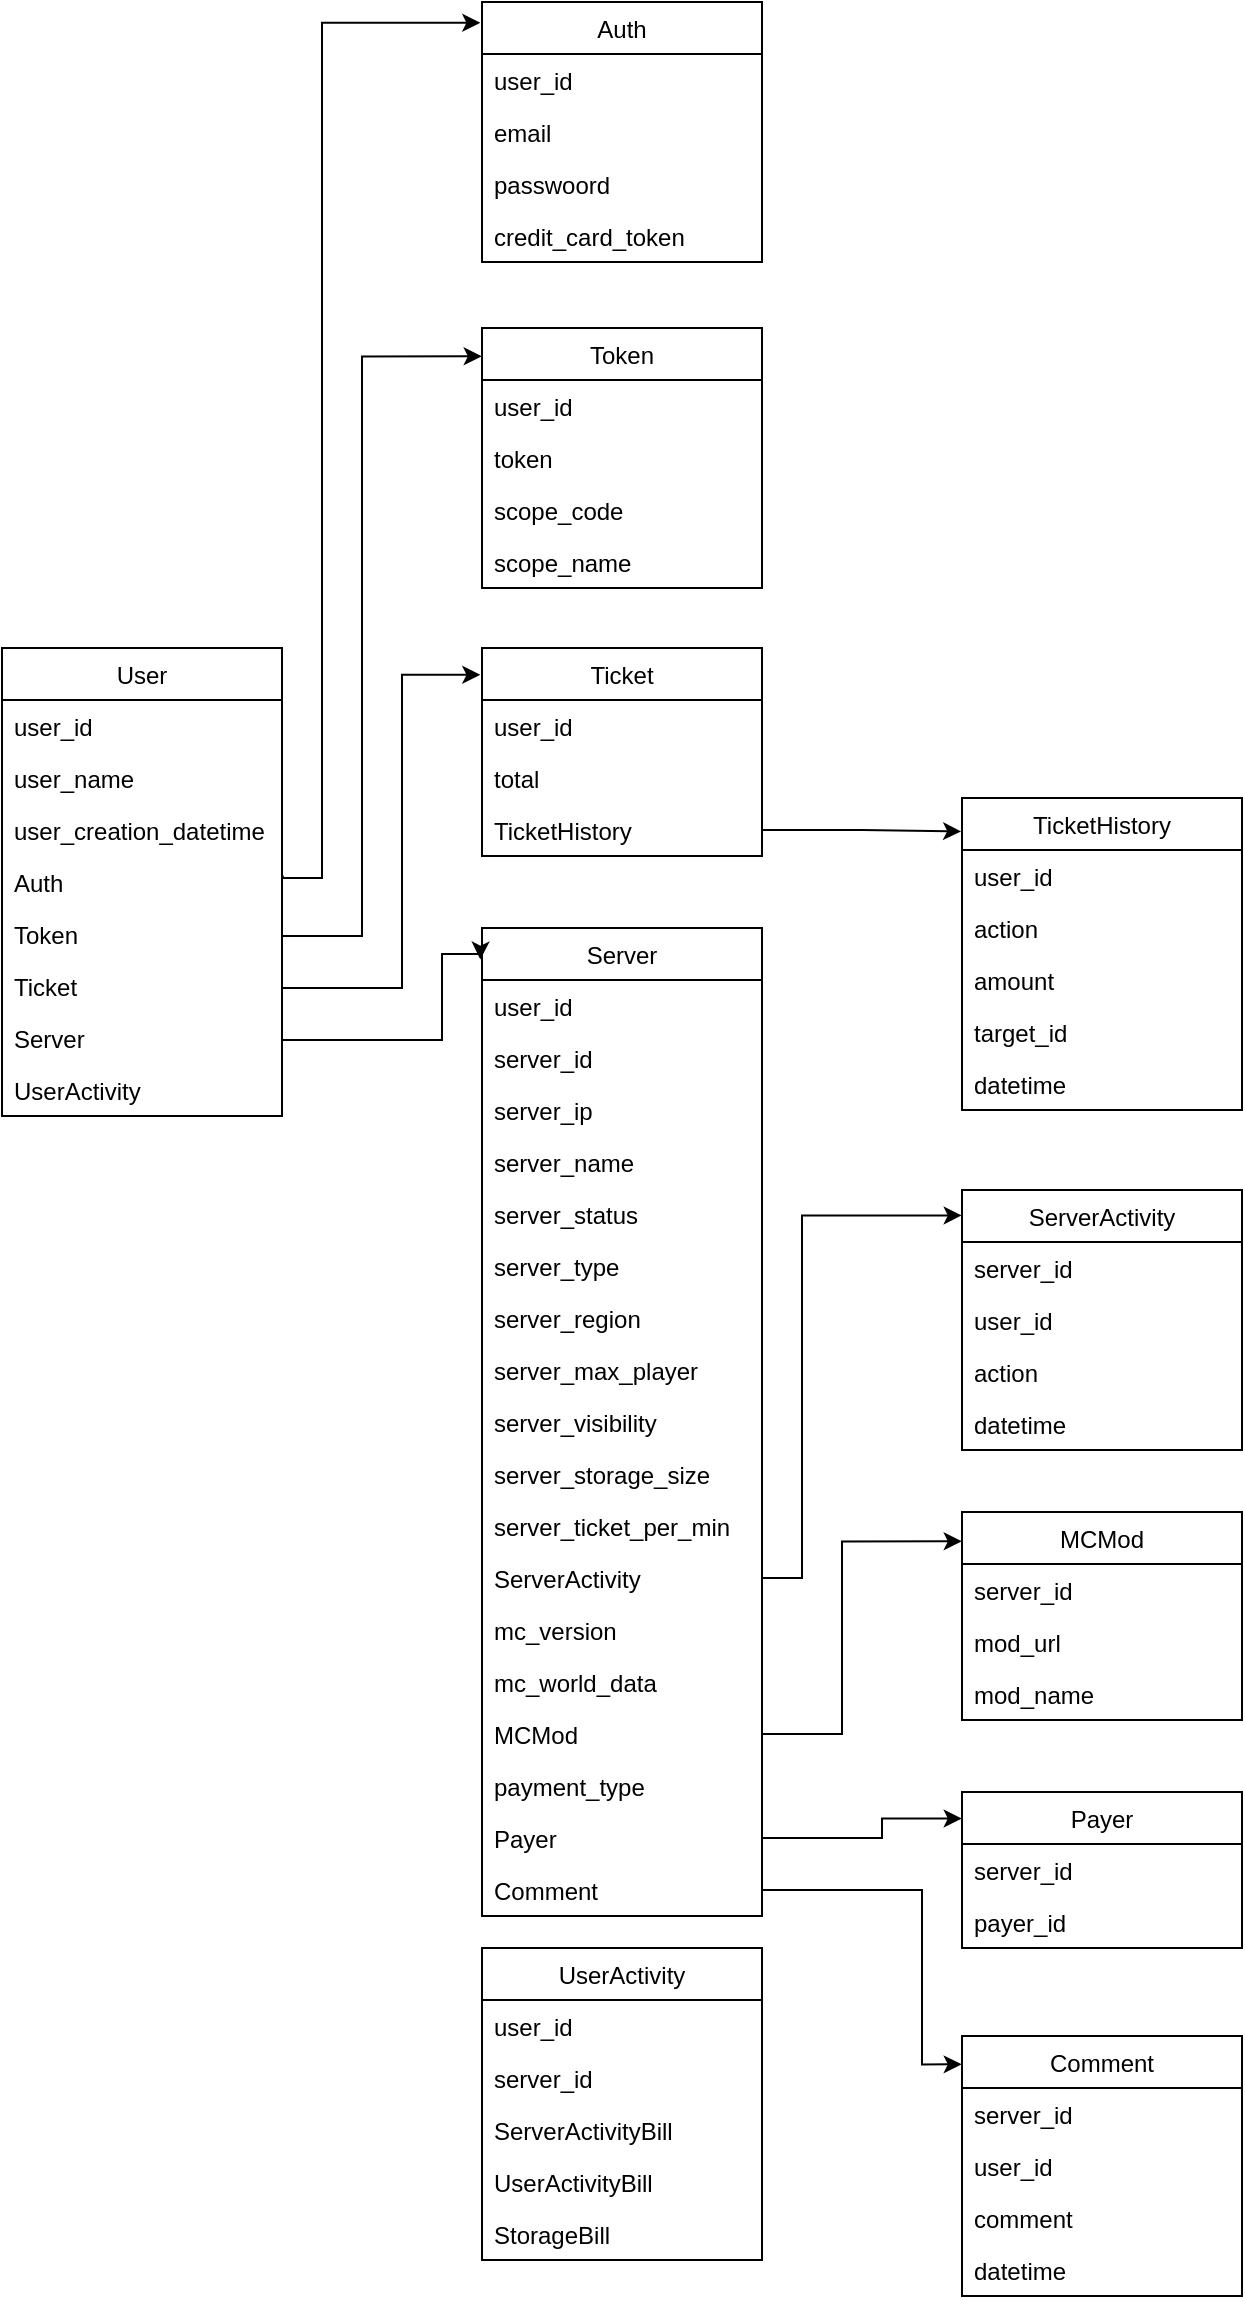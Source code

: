 <mxfile version="15.8.2" type="github">
  <diagram id="TYk14g_OCLoUUULLj2Gv" name="Page-1">
    <mxGraphModel dx="638" dy="1552" grid="1" gridSize="10" guides="1" tooltips="1" connect="1" arrows="1" fold="1" page="1" pageScale="1" pageWidth="827" pageHeight="1169" math="0" shadow="0">
      <root>
        <mxCell id="0" />
        <mxCell id="1" parent="0" />
        <mxCell id="gZHm8OYQH_5wLZP0Noui-4" value="User" style="swimlane;fontStyle=0;childLayout=stackLayout;horizontal=1;startSize=26;horizontalStack=0;resizeParent=1;resizeParentMax=0;resizeLast=0;collapsible=1;marginBottom=0;fillColor=#ffffff;gradientColor=none;" parent="1" vertex="1">
          <mxGeometry x="80" y="199" width="140" height="234" as="geometry" />
        </mxCell>
        <mxCell id="gZHm8OYQH_5wLZP0Noui-5" value="user_id" style="text;strokeColor=none;fillColor=none;align=left;verticalAlign=top;spacingLeft=4;spacingRight=4;overflow=hidden;rotatable=0;points=[[0,0.5],[1,0.5]];portConstraint=eastwest;" parent="gZHm8OYQH_5wLZP0Noui-4" vertex="1">
          <mxGeometry y="26" width="140" height="26" as="geometry" />
        </mxCell>
        <mxCell id="gZHm8OYQH_5wLZP0Noui-6" value="user_name" style="text;strokeColor=none;fillColor=none;align=left;verticalAlign=top;spacingLeft=4;spacingRight=4;overflow=hidden;rotatable=0;points=[[0,0.5],[1,0.5]];portConstraint=eastwest;" parent="gZHm8OYQH_5wLZP0Noui-4" vertex="1">
          <mxGeometry y="52" width="140" height="26" as="geometry" />
        </mxCell>
        <mxCell id="gZHm8OYQH_5wLZP0Noui-105" value="user_creation_datetime" style="text;strokeColor=none;fillColor=none;align=left;verticalAlign=top;spacingLeft=4;spacingRight=4;overflow=hidden;rotatable=0;points=[[0,0.5],[1,0.5]];portConstraint=eastwest;" parent="gZHm8OYQH_5wLZP0Noui-4" vertex="1">
          <mxGeometry y="78" width="140" height="26" as="geometry" />
        </mxCell>
        <mxCell id="gZHm8OYQH_5wLZP0Noui-7" value="Auth" style="text;strokeColor=none;fillColor=none;align=left;verticalAlign=top;spacingLeft=4;spacingRight=4;overflow=hidden;rotatable=0;points=[[0,0.5],[1,0.5]];portConstraint=eastwest;" parent="gZHm8OYQH_5wLZP0Noui-4" vertex="1">
          <mxGeometry y="104" width="140" height="26" as="geometry" />
        </mxCell>
        <mxCell id="gZHm8OYQH_5wLZP0Noui-8" value="Token" style="text;strokeColor=none;fillColor=none;align=left;verticalAlign=top;spacingLeft=4;spacingRight=4;overflow=hidden;rotatable=0;points=[[0,0.5],[1,0.5]];portConstraint=eastwest;" parent="gZHm8OYQH_5wLZP0Noui-4" vertex="1">
          <mxGeometry y="130" width="140" height="26" as="geometry" />
        </mxCell>
        <mxCell id="gZHm8OYQH_5wLZP0Noui-11" value="Ticket" style="text;strokeColor=none;fillColor=none;align=left;verticalAlign=top;spacingLeft=4;spacingRight=4;overflow=hidden;rotatable=0;points=[[0,0.5],[1,0.5]];portConstraint=eastwest;" parent="gZHm8OYQH_5wLZP0Noui-4" vertex="1">
          <mxGeometry y="156" width="140" height="26" as="geometry" />
        </mxCell>
        <mxCell id="gZHm8OYQH_5wLZP0Noui-9" value="Server" style="text;strokeColor=none;fillColor=none;align=left;verticalAlign=top;spacingLeft=4;spacingRight=4;overflow=hidden;rotatable=0;points=[[0,0.5],[1,0.5]];portConstraint=eastwest;" parent="gZHm8OYQH_5wLZP0Noui-4" vertex="1">
          <mxGeometry y="182" width="140" height="26" as="geometry" />
        </mxCell>
        <mxCell id="gZHm8OYQH_5wLZP0Noui-10" value="UserActivity" style="text;strokeColor=none;fillColor=none;align=left;verticalAlign=top;spacingLeft=4;spacingRight=4;overflow=hidden;rotatable=0;points=[[0,0.5],[1,0.5]];portConstraint=eastwest;" parent="gZHm8OYQH_5wLZP0Noui-4" vertex="1">
          <mxGeometry y="208" width="140" height="26" as="geometry" />
        </mxCell>
        <mxCell id="gZHm8OYQH_5wLZP0Noui-13" value="Auth" style="swimlane;fontStyle=0;childLayout=stackLayout;horizontal=1;startSize=26;horizontalStack=0;resizeParent=1;resizeParentMax=0;resizeLast=0;collapsible=1;marginBottom=0;fillColor=#ffffff;gradientColor=none;" parent="1" vertex="1">
          <mxGeometry x="320" y="-124" width="140" height="130" as="geometry">
            <mxRectangle x="320" y="278" width="60" height="26" as="alternateBounds" />
          </mxGeometry>
        </mxCell>
        <mxCell id="gZHm8OYQH_5wLZP0Noui-14" value="user_id" style="text;strokeColor=none;fillColor=none;align=left;verticalAlign=top;spacingLeft=4;spacingRight=4;overflow=hidden;rotatable=0;points=[[0,0.5],[1,0.5]];portConstraint=eastwest;" parent="gZHm8OYQH_5wLZP0Noui-13" vertex="1">
          <mxGeometry y="26" width="140" height="26" as="geometry" />
        </mxCell>
        <mxCell id="gZHm8OYQH_5wLZP0Noui-15" value="email" style="text;strokeColor=none;fillColor=none;align=left;verticalAlign=top;spacingLeft=4;spacingRight=4;overflow=hidden;rotatable=0;points=[[0,0.5],[1,0.5]];portConstraint=eastwest;" parent="gZHm8OYQH_5wLZP0Noui-13" vertex="1">
          <mxGeometry y="52" width="140" height="26" as="geometry" />
        </mxCell>
        <mxCell id="gZHm8OYQH_5wLZP0Noui-16" value="passwoord" style="text;strokeColor=none;fillColor=none;align=left;verticalAlign=top;spacingLeft=4;spacingRight=4;overflow=hidden;rotatable=0;points=[[0,0.5],[1,0.5]];portConstraint=eastwest;" parent="gZHm8OYQH_5wLZP0Noui-13" vertex="1">
          <mxGeometry y="78" width="140" height="26" as="geometry" />
        </mxCell>
        <mxCell id="gZHm8OYQH_5wLZP0Noui-17" value="credit_card_token" style="text;strokeColor=none;fillColor=none;align=left;verticalAlign=top;spacingLeft=4;spacingRight=4;overflow=hidden;rotatable=0;points=[[0,0.5],[1,0.5]];portConstraint=eastwest;" parent="gZHm8OYQH_5wLZP0Noui-13" vertex="1">
          <mxGeometry y="104" width="140" height="26" as="geometry" />
        </mxCell>
        <mxCell id="gZHm8OYQH_5wLZP0Noui-22" value="Token" style="swimlane;fontStyle=0;childLayout=stackLayout;horizontal=1;startSize=26;horizontalStack=0;resizeParent=1;resizeParentMax=0;resizeLast=0;collapsible=1;marginBottom=0;fillColor=#ffffff;gradientColor=none;" parent="1" vertex="1">
          <mxGeometry x="320" y="39" width="140" height="130" as="geometry">
            <mxRectangle x="320" y="278" width="60" height="26" as="alternateBounds" />
          </mxGeometry>
        </mxCell>
        <mxCell id="gZHm8OYQH_5wLZP0Noui-23" value="user_id" style="text;strokeColor=none;fillColor=none;align=left;verticalAlign=top;spacingLeft=4;spacingRight=4;overflow=hidden;rotatable=0;points=[[0,0.5],[1,0.5]];portConstraint=eastwest;" parent="gZHm8OYQH_5wLZP0Noui-22" vertex="1">
          <mxGeometry y="26" width="140" height="26" as="geometry" />
        </mxCell>
        <mxCell id="gZHm8OYQH_5wLZP0Noui-24" value="token" style="text;strokeColor=none;fillColor=none;align=left;verticalAlign=top;spacingLeft=4;spacingRight=4;overflow=hidden;rotatable=0;points=[[0,0.5],[1,0.5]];portConstraint=eastwest;" parent="gZHm8OYQH_5wLZP0Noui-22" vertex="1">
          <mxGeometry y="52" width="140" height="26" as="geometry" />
        </mxCell>
        <mxCell id="gZHm8OYQH_5wLZP0Noui-25" value="scope_code" style="text;strokeColor=none;fillColor=none;align=left;verticalAlign=top;spacingLeft=4;spacingRight=4;overflow=hidden;rotatable=0;points=[[0,0.5],[1,0.5]];portConstraint=eastwest;" parent="gZHm8OYQH_5wLZP0Noui-22" vertex="1">
          <mxGeometry y="78" width="140" height="26" as="geometry" />
        </mxCell>
        <mxCell id="gZHm8OYQH_5wLZP0Noui-26" value="scope_name" style="text;strokeColor=none;fillColor=none;align=left;verticalAlign=top;spacingLeft=4;spacingRight=4;overflow=hidden;rotatable=0;points=[[0,0.5],[1,0.5]];portConstraint=eastwest;" parent="gZHm8OYQH_5wLZP0Noui-22" vertex="1">
          <mxGeometry y="104" width="140" height="26" as="geometry" />
        </mxCell>
        <mxCell id="gZHm8OYQH_5wLZP0Noui-28" value="Ticket" style="swimlane;fontStyle=0;childLayout=stackLayout;horizontal=1;startSize=26;horizontalStack=0;resizeParent=1;resizeParentMax=0;resizeLast=0;collapsible=1;marginBottom=0;fillColor=#ffffff;gradientColor=none;" parent="1" vertex="1">
          <mxGeometry x="320" y="199" width="140" height="104" as="geometry">
            <mxRectangle x="320" y="278" width="60" height="26" as="alternateBounds" />
          </mxGeometry>
        </mxCell>
        <mxCell id="gZHm8OYQH_5wLZP0Noui-29" value="user_id" style="text;strokeColor=none;fillColor=none;align=left;verticalAlign=top;spacingLeft=4;spacingRight=4;overflow=hidden;rotatable=0;points=[[0,0.5],[1,0.5]];portConstraint=eastwest;" parent="gZHm8OYQH_5wLZP0Noui-28" vertex="1">
          <mxGeometry y="26" width="140" height="26" as="geometry" />
        </mxCell>
        <mxCell id="gZHm8OYQH_5wLZP0Noui-30" value="total" style="text;strokeColor=none;fillColor=none;align=left;verticalAlign=top;spacingLeft=4;spacingRight=4;overflow=hidden;rotatable=0;points=[[0,0.5],[1,0.5]];portConstraint=eastwest;" parent="gZHm8OYQH_5wLZP0Noui-28" vertex="1">
          <mxGeometry y="52" width="140" height="26" as="geometry" />
        </mxCell>
        <mxCell id="gZHm8OYQH_5wLZP0Noui-31" value="TicketHistory" style="text;strokeColor=none;fillColor=none;align=left;verticalAlign=top;spacingLeft=4;spacingRight=4;overflow=hidden;rotatable=0;points=[[0,0.5],[1,0.5]];portConstraint=eastwest;" parent="gZHm8OYQH_5wLZP0Noui-28" vertex="1">
          <mxGeometry y="78" width="140" height="26" as="geometry" />
        </mxCell>
        <mxCell id="gZHm8OYQH_5wLZP0Noui-34" value="TicketHistory" style="swimlane;fontStyle=0;childLayout=stackLayout;horizontal=1;startSize=26;horizontalStack=0;resizeParent=1;resizeParentMax=0;resizeLast=0;collapsible=1;marginBottom=0;fillColor=#ffffff;gradientColor=none;" parent="1" vertex="1">
          <mxGeometry x="560" y="274" width="140" height="156" as="geometry">
            <mxRectangle x="320" y="278" width="60" height="26" as="alternateBounds" />
          </mxGeometry>
        </mxCell>
        <mxCell id="gZHm8OYQH_5wLZP0Noui-35" value="user_id" style="text;strokeColor=none;fillColor=none;align=left;verticalAlign=top;spacingLeft=4;spacingRight=4;overflow=hidden;rotatable=0;points=[[0,0.5],[1,0.5]];portConstraint=eastwest;" parent="gZHm8OYQH_5wLZP0Noui-34" vertex="1">
          <mxGeometry y="26" width="140" height="26" as="geometry" />
        </mxCell>
        <mxCell id="gZHm8OYQH_5wLZP0Noui-36" value="action" style="text;strokeColor=none;fillColor=none;align=left;verticalAlign=top;spacingLeft=4;spacingRight=4;overflow=hidden;rotatable=0;points=[[0,0.5],[1,0.5]];portConstraint=eastwest;" parent="gZHm8OYQH_5wLZP0Noui-34" vertex="1">
          <mxGeometry y="52" width="140" height="26" as="geometry" />
        </mxCell>
        <mxCell id="gZHm8OYQH_5wLZP0Noui-59" value="amount" style="text;strokeColor=none;fillColor=none;align=left;verticalAlign=top;spacingLeft=4;spacingRight=4;overflow=hidden;rotatable=0;points=[[0,0.5],[1,0.5]];portConstraint=eastwest;" parent="gZHm8OYQH_5wLZP0Noui-34" vertex="1">
          <mxGeometry y="78" width="140" height="26" as="geometry" />
        </mxCell>
        <mxCell id="gZHm8OYQH_5wLZP0Noui-37" value="target_id" style="text;strokeColor=none;fillColor=none;align=left;verticalAlign=top;spacingLeft=4;spacingRight=4;overflow=hidden;rotatable=0;points=[[0,0.5],[1,0.5]];portConstraint=eastwest;" parent="gZHm8OYQH_5wLZP0Noui-34" vertex="1">
          <mxGeometry y="104" width="140" height="26" as="geometry" />
        </mxCell>
        <mxCell id="gZHm8OYQH_5wLZP0Noui-38" value="datetime" style="text;strokeColor=none;fillColor=none;align=left;verticalAlign=top;spacingLeft=4;spacingRight=4;overflow=hidden;rotatable=0;points=[[0,0.5],[1,0.5]];portConstraint=eastwest;" parent="gZHm8OYQH_5wLZP0Noui-34" vertex="1">
          <mxGeometry y="130" width="140" height="26" as="geometry" />
        </mxCell>
        <mxCell id="gZHm8OYQH_5wLZP0Noui-39" style="edgeStyle=orthogonalEdgeStyle;rounded=0;orthogonalLoop=1;jettySize=auto;html=1;exitX=1;exitY=0.5;exitDx=0;exitDy=0;entryX=-0.003;entryY=0.107;entryDx=0;entryDy=0;entryPerimeter=0;" parent="1" source="gZHm8OYQH_5wLZP0Noui-31" target="gZHm8OYQH_5wLZP0Noui-34" edge="1">
          <mxGeometry relative="1" as="geometry" />
        </mxCell>
        <mxCell id="gZHm8OYQH_5wLZP0Noui-40" value="Server" style="swimlane;fontStyle=0;childLayout=stackLayout;horizontal=1;startSize=26;horizontalStack=0;resizeParent=1;resizeParentMax=0;resizeLast=0;collapsible=1;marginBottom=0;fillColor=#ffffff;gradientColor=none;" parent="1" vertex="1">
          <mxGeometry x="320" y="339" width="140" height="494" as="geometry">
            <mxRectangle x="320" y="339" width="60" height="26" as="alternateBounds" />
          </mxGeometry>
        </mxCell>
        <mxCell id="gZHm8OYQH_5wLZP0Noui-52" value="user_id" style="text;strokeColor=none;fillColor=none;align=left;verticalAlign=top;spacingLeft=4;spacingRight=4;overflow=hidden;rotatable=0;points=[[0,0.5],[1,0.5]];portConstraint=eastwest;" parent="gZHm8OYQH_5wLZP0Noui-40" vertex="1">
          <mxGeometry y="26" width="140" height="26" as="geometry" />
        </mxCell>
        <mxCell id="gZHm8OYQH_5wLZP0Noui-53" value="server_id" style="text;strokeColor=none;fillColor=none;align=left;verticalAlign=top;spacingLeft=4;spacingRight=4;overflow=hidden;rotatable=0;points=[[0,0.5],[1,0.5]];portConstraint=eastwest;" parent="gZHm8OYQH_5wLZP0Noui-40" vertex="1">
          <mxGeometry y="52" width="140" height="26" as="geometry" />
        </mxCell>
        <mxCell id="gZHm8OYQH_5wLZP0Noui-54" value="server_ip" style="text;strokeColor=none;fillColor=none;align=left;verticalAlign=top;spacingLeft=4;spacingRight=4;overflow=hidden;rotatable=0;points=[[0,0.5],[1,0.5]];portConstraint=eastwest;" parent="gZHm8OYQH_5wLZP0Noui-40" vertex="1">
          <mxGeometry y="78" width="140" height="26" as="geometry" />
        </mxCell>
        <mxCell id="gZHm8OYQH_5wLZP0Noui-55" value="server_name" style="text;strokeColor=none;fillColor=none;align=left;verticalAlign=top;spacingLeft=4;spacingRight=4;overflow=hidden;rotatable=0;points=[[0,0.5],[1,0.5]];portConstraint=eastwest;" parent="gZHm8OYQH_5wLZP0Noui-40" vertex="1">
          <mxGeometry y="104" width="140" height="26" as="geometry" />
        </mxCell>
        <mxCell id="gZHm8OYQH_5wLZP0Noui-56" value="server_status" style="text;strokeColor=none;fillColor=none;align=left;verticalAlign=top;spacingLeft=4;spacingRight=4;overflow=hidden;rotatable=0;points=[[0,0.5],[1,0.5]];portConstraint=eastwest;" parent="gZHm8OYQH_5wLZP0Noui-40" vertex="1">
          <mxGeometry y="130" width="140" height="26" as="geometry" />
        </mxCell>
        <mxCell id="gZHm8OYQH_5wLZP0Noui-41" value="server_type" style="text;strokeColor=none;fillColor=none;align=left;verticalAlign=top;spacingLeft=4;spacingRight=4;overflow=hidden;rotatable=0;points=[[0,0.5],[1,0.5]];portConstraint=eastwest;" parent="gZHm8OYQH_5wLZP0Noui-40" vertex="1">
          <mxGeometry y="156" width="140" height="26" as="geometry" />
        </mxCell>
        <mxCell id="gZHm8OYQH_5wLZP0Noui-42" value="server_region" style="text;strokeColor=none;fillColor=none;align=left;verticalAlign=top;spacingLeft=4;spacingRight=4;overflow=hidden;rotatable=0;points=[[0,0.5],[1,0.5]];portConstraint=eastwest;" parent="gZHm8OYQH_5wLZP0Noui-40" vertex="1">
          <mxGeometry y="182" width="140" height="26" as="geometry" />
        </mxCell>
        <mxCell id="gZHm8OYQH_5wLZP0Noui-57" value="server_max_player" style="text;strokeColor=none;fillColor=none;align=left;verticalAlign=top;spacingLeft=4;spacingRight=4;overflow=hidden;rotatable=0;points=[[0,0.5],[1,0.5]];portConstraint=eastwest;" parent="gZHm8OYQH_5wLZP0Noui-40" vertex="1">
          <mxGeometry y="208" width="140" height="26" as="geometry" />
        </mxCell>
        <mxCell id="gZHm8OYQH_5wLZP0Noui-60" value="server_visibility" style="text;strokeColor=none;fillColor=none;align=left;verticalAlign=top;spacingLeft=4;spacingRight=4;overflow=hidden;rotatable=0;points=[[0,0.5],[1,0.5]];portConstraint=eastwest;" parent="gZHm8OYQH_5wLZP0Noui-40" vertex="1">
          <mxGeometry y="234" width="140" height="26" as="geometry" />
        </mxCell>
        <mxCell id="gZHm8OYQH_5wLZP0Noui-79" value="server_storage_size" style="text;strokeColor=none;fillColor=none;align=left;verticalAlign=top;spacingLeft=4;spacingRight=4;overflow=hidden;rotatable=0;points=[[0,0.5],[1,0.5]];portConstraint=eastwest;" parent="gZHm8OYQH_5wLZP0Noui-40" vertex="1">
          <mxGeometry y="260" width="140" height="26" as="geometry" />
        </mxCell>
        <mxCell id="gZHm8OYQH_5wLZP0Noui-80" value="server_ticket_per_min" style="text;strokeColor=none;fillColor=none;align=left;verticalAlign=top;spacingLeft=4;spacingRight=4;overflow=hidden;rotatable=0;points=[[0,0.5],[1,0.5]];portConstraint=eastwest;" parent="gZHm8OYQH_5wLZP0Noui-40" vertex="1">
          <mxGeometry y="286" width="140" height="26" as="geometry" />
        </mxCell>
        <mxCell id="gZHm8OYQH_5wLZP0Noui-94" value="ServerActivity" style="text;strokeColor=none;fillColor=none;align=left;verticalAlign=top;spacingLeft=4;spacingRight=4;overflow=hidden;rotatable=0;points=[[0,0.5],[1,0.5]];portConstraint=eastwest;" parent="gZHm8OYQH_5wLZP0Noui-40" vertex="1">
          <mxGeometry y="312" width="140" height="26" as="geometry" />
        </mxCell>
        <mxCell id="gZHm8OYQH_5wLZP0Noui-43" value="mc_version" style="text;strokeColor=none;fillColor=none;align=left;verticalAlign=top;spacingLeft=4;spacingRight=4;overflow=hidden;rotatable=0;points=[[0,0.5],[1,0.5]];portConstraint=eastwest;" parent="gZHm8OYQH_5wLZP0Noui-40" vertex="1">
          <mxGeometry y="338" width="140" height="26" as="geometry" />
        </mxCell>
        <mxCell id="gZHm8OYQH_5wLZP0Noui-61" value="mc_world_data" style="text;strokeColor=none;fillColor=none;align=left;verticalAlign=top;spacingLeft=4;spacingRight=4;overflow=hidden;rotatable=0;points=[[0,0.5],[1,0.5]];portConstraint=eastwest;" parent="gZHm8OYQH_5wLZP0Noui-40" vertex="1">
          <mxGeometry y="364" width="140" height="26" as="geometry" />
        </mxCell>
        <mxCell id="gZHm8OYQH_5wLZP0Noui-62" value="MCMod" style="text;strokeColor=none;fillColor=none;align=left;verticalAlign=top;spacingLeft=4;spacingRight=4;overflow=hidden;rotatable=0;points=[[0,0.5],[1,0.5]];portConstraint=eastwest;" parent="gZHm8OYQH_5wLZP0Noui-40" vertex="1">
          <mxGeometry y="390" width="140" height="26" as="geometry" />
        </mxCell>
        <mxCell id="gZHm8OYQH_5wLZP0Noui-68" value="payment_type" style="text;strokeColor=none;fillColor=none;align=left;verticalAlign=top;spacingLeft=4;spacingRight=4;overflow=hidden;rotatable=0;points=[[0,0.5],[1,0.5]];portConstraint=eastwest;" parent="gZHm8OYQH_5wLZP0Noui-40" vertex="1">
          <mxGeometry y="416" width="140" height="26" as="geometry" />
        </mxCell>
        <mxCell id="gZHm8OYQH_5wLZP0Noui-69" value="Payer" style="text;strokeColor=none;fillColor=none;align=left;verticalAlign=top;spacingLeft=4;spacingRight=4;overflow=hidden;rotatable=0;points=[[0,0.5],[1,0.5]];portConstraint=eastwest;" parent="gZHm8OYQH_5wLZP0Noui-40" vertex="1">
          <mxGeometry y="442" width="140" height="26" as="geometry" />
        </mxCell>
        <mxCell id="gZHm8OYQH_5wLZP0Noui-81" value="Comment" style="text;strokeColor=none;fillColor=none;align=left;verticalAlign=top;spacingLeft=4;spacingRight=4;overflow=hidden;rotatable=0;points=[[0,0.5],[1,0.5]];portConstraint=eastwest;" parent="gZHm8OYQH_5wLZP0Noui-40" vertex="1">
          <mxGeometry y="468" width="140" height="26" as="geometry" />
        </mxCell>
        <mxCell id="gZHm8OYQH_5wLZP0Noui-63" value="MCMod" style="swimlane;fontStyle=0;childLayout=stackLayout;horizontal=1;startSize=26;horizontalStack=0;resizeParent=1;resizeParentMax=0;resizeLast=0;collapsible=1;marginBottom=0;fillColor=#ffffff;gradientColor=none;" parent="1" vertex="1">
          <mxGeometry x="560" y="631" width="140" height="104" as="geometry">
            <mxRectangle x="320" y="278" width="60" height="26" as="alternateBounds" />
          </mxGeometry>
        </mxCell>
        <mxCell id="gZHm8OYQH_5wLZP0Noui-64" value="server_id" style="text;strokeColor=none;fillColor=none;align=left;verticalAlign=top;spacingLeft=4;spacingRight=4;overflow=hidden;rotatable=0;points=[[0,0.5],[1,0.5]];portConstraint=eastwest;" parent="gZHm8OYQH_5wLZP0Noui-63" vertex="1">
          <mxGeometry y="26" width="140" height="26" as="geometry" />
        </mxCell>
        <mxCell id="gZHm8OYQH_5wLZP0Noui-65" value="mod_url" style="text;strokeColor=none;fillColor=none;align=left;verticalAlign=top;spacingLeft=4;spacingRight=4;overflow=hidden;rotatable=0;points=[[0,0.5],[1,0.5]];portConstraint=eastwest;" parent="gZHm8OYQH_5wLZP0Noui-63" vertex="1">
          <mxGeometry y="52" width="140" height="26" as="geometry" />
        </mxCell>
        <mxCell id="gZHm8OYQH_5wLZP0Noui-66" value="mod_name" style="text;strokeColor=none;fillColor=none;align=left;verticalAlign=top;spacingLeft=4;spacingRight=4;overflow=hidden;rotatable=0;points=[[0,0.5],[1,0.5]];portConstraint=eastwest;" parent="gZHm8OYQH_5wLZP0Noui-63" vertex="1">
          <mxGeometry y="78" width="140" height="26" as="geometry" />
        </mxCell>
        <mxCell id="gZHm8OYQH_5wLZP0Noui-70" value="Payer" style="swimlane;fontStyle=0;childLayout=stackLayout;horizontal=1;startSize=26;horizontalStack=0;resizeParent=1;resizeParentMax=0;resizeLast=0;collapsible=1;marginBottom=0;fillColor=#ffffff;gradientColor=none;" parent="1" vertex="1">
          <mxGeometry x="560" y="771" width="140" height="78" as="geometry">
            <mxRectangle x="320" y="278" width="60" height="26" as="alternateBounds" />
          </mxGeometry>
        </mxCell>
        <mxCell id="gZHm8OYQH_5wLZP0Noui-71" value="server_id" style="text;strokeColor=none;fillColor=none;align=left;verticalAlign=top;spacingLeft=4;spacingRight=4;overflow=hidden;rotatable=0;points=[[0,0.5],[1,0.5]];portConstraint=eastwest;" parent="gZHm8OYQH_5wLZP0Noui-70" vertex="1">
          <mxGeometry y="26" width="140" height="26" as="geometry" />
        </mxCell>
        <mxCell id="gZHm8OYQH_5wLZP0Noui-72" value="payer_id" style="text;strokeColor=none;fillColor=none;align=left;verticalAlign=top;spacingLeft=4;spacingRight=4;overflow=hidden;rotatable=0;points=[[0,0.5],[1,0.5]];portConstraint=eastwest;" parent="gZHm8OYQH_5wLZP0Noui-70" vertex="1">
          <mxGeometry y="52" width="140" height="26" as="geometry" />
        </mxCell>
        <mxCell id="gZHm8OYQH_5wLZP0Noui-75" style="edgeStyle=orthogonalEdgeStyle;rounded=0;orthogonalLoop=1;jettySize=auto;html=1;entryX=-0.006;entryY=0.08;entryDx=0;entryDy=0;entryPerimeter=0;exitX=1.003;exitY=0.374;exitDx=0;exitDy=0;exitPerimeter=0;" parent="1" source="gZHm8OYQH_5wLZP0Noui-7" target="gZHm8OYQH_5wLZP0Noui-13" edge="1">
          <mxGeometry relative="1" as="geometry">
            <mxPoint x="220" y="321" as="sourcePoint" />
            <Array as="points">
              <mxPoint x="240" y="314" />
              <mxPoint x="240" y="-114" />
            </Array>
          </mxGeometry>
        </mxCell>
        <mxCell id="gZHm8OYQH_5wLZP0Noui-76" style="edgeStyle=orthogonalEdgeStyle;rounded=0;orthogonalLoop=1;jettySize=auto;html=1;entryX=-0.001;entryY=0.109;entryDx=0;entryDy=0;entryPerimeter=0;exitX=1;exitY=0.5;exitDx=0;exitDy=0;" parent="1" source="gZHm8OYQH_5wLZP0Noui-8" target="gZHm8OYQH_5wLZP0Noui-22" edge="1">
          <mxGeometry relative="1" as="geometry">
            <mxPoint x="150" y="330" as="sourcePoint" />
            <Array as="points">
              <mxPoint x="260" y="343" />
              <mxPoint x="260" y="53" />
            </Array>
          </mxGeometry>
        </mxCell>
        <mxCell id="gZHm8OYQH_5wLZP0Noui-77" style="edgeStyle=orthogonalEdgeStyle;rounded=0;orthogonalLoop=1;jettySize=auto;html=1;entryX=-0.006;entryY=0.129;entryDx=0;entryDy=0;entryPerimeter=0;exitX=1;exitY=0.5;exitDx=0;exitDy=0;" parent="1" source="gZHm8OYQH_5wLZP0Noui-11" target="gZHm8OYQH_5wLZP0Noui-28" edge="1">
          <mxGeometry relative="1" as="geometry">
            <mxPoint x="150" y="356" as="sourcePoint" />
            <Array as="points">
              <mxPoint x="280" y="369" />
              <mxPoint x="280" y="212" />
            </Array>
          </mxGeometry>
        </mxCell>
        <mxCell id="gZHm8OYQH_5wLZP0Noui-78" style="edgeStyle=orthogonalEdgeStyle;rounded=0;orthogonalLoop=1;jettySize=auto;html=1;entryX=-0.006;entryY=0.032;entryDx=0;entryDy=0;entryPerimeter=0;exitX=1;exitY=0.5;exitDx=0;exitDy=0;" parent="1" source="gZHm8OYQH_5wLZP0Noui-9" target="gZHm8OYQH_5wLZP0Noui-40" edge="1">
          <mxGeometry relative="1" as="geometry">
            <Array as="points">
              <mxPoint x="300" y="395" />
              <mxPoint x="300" y="352" />
              <mxPoint x="319" y="352" />
            </Array>
          </mxGeometry>
        </mxCell>
        <mxCell id="gZHm8OYQH_5wLZP0Noui-82" value="Comment" style="swimlane;fontStyle=0;childLayout=stackLayout;horizontal=1;startSize=26;horizontalStack=0;resizeParent=1;resizeParentMax=0;resizeLast=0;collapsible=1;marginBottom=0;fillColor=#ffffff;gradientColor=none;" parent="1" vertex="1">
          <mxGeometry x="560" y="893" width="140" height="130" as="geometry">
            <mxRectangle x="320" y="278" width="60" height="26" as="alternateBounds" />
          </mxGeometry>
        </mxCell>
        <mxCell id="gZHm8OYQH_5wLZP0Noui-83" value="server_id" style="text;strokeColor=none;fillColor=none;align=left;verticalAlign=top;spacingLeft=4;spacingRight=4;overflow=hidden;rotatable=0;points=[[0,0.5],[1,0.5]];portConstraint=eastwest;" parent="gZHm8OYQH_5wLZP0Noui-82" vertex="1">
          <mxGeometry y="26" width="140" height="26" as="geometry" />
        </mxCell>
        <mxCell id="gZHm8OYQH_5wLZP0Noui-84" value="user_id" style="text;strokeColor=none;fillColor=none;align=left;verticalAlign=top;spacingLeft=4;spacingRight=4;overflow=hidden;rotatable=0;points=[[0,0.5],[1,0.5]];portConstraint=eastwest;" parent="gZHm8OYQH_5wLZP0Noui-82" vertex="1">
          <mxGeometry y="52" width="140" height="26" as="geometry" />
        </mxCell>
        <mxCell id="gZHm8OYQH_5wLZP0Noui-85" value="comment" style="text;strokeColor=none;fillColor=none;align=left;verticalAlign=top;spacingLeft=4;spacingRight=4;overflow=hidden;rotatable=0;points=[[0,0.5],[1,0.5]];portConstraint=eastwest;" parent="gZHm8OYQH_5wLZP0Noui-82" vertex="1">
          <mxGeometry y="78" width="140" height="26" as="geometry" />
        </mxCell>
        <mxCell id="gZHm8OYQH_5wLZP0Noui-89" value="datetime" style="text;strokeColor=none;fillColor=none;align=left;verticalAlign=top;spacingLeft=4;spacingRight=4;overflow=hidden;rotatable=0;points=[[0,0.5],[1,0.5]];portConstraint=eastwest;" parent="gZHm8OYQH_5wLZP0Noui-82" vertex="1">
          <mxGeometry y="104" width="140" height="26" as="geometry" />
        </mxCell>
        <mxCell id="gZHm8OYQH_5wLZP0Noui-90" value="UserActivity" style="swimlane;fontStyle=0;childLayout=stackLayout;horizontal=1;startSize=26;horizontalStack=0;resizeParent=1;resizeParentMax=0;resizeLast=0;collapsible=1;marginBottom=0;fillColor=#ffffff;gradientColor=none;" parent="1" vertex="1">
          <mxGeometry x="320" y="849" width="140" height="156" as="geometry">
            <mxRectangle x="320" y="278" width="60" height="26" as="alternateBounds" />
          </mxGeometry>
        </mxCell>
        <mxCell id="gZHm8OYQH_5wLZP0Noui-91" value="user_id" style="text;strokeColor=none;fillColor=none;align=left;verticalAlign=top;spacingLeft=4;spacingRight=4;overflow=hidden;rotatable=0;points=[[0,0.5],[1,0.5]];portConstraint=eastwest;" parent="gZHm8OYQH_5wLZP0Noui-90" vertex="1">
          <mxGeometry y="26" width="140" height="26" as="geometry" />
        </mxCell>
        <mxCell id="gZHm8OYQH_5wLZP0Noui-92" value="server_id" style="text;strokeColor=none;fillColor=none;align=left;verticalAlign=top;spacingLeft=4;spacingRight=4;overflow=hidden;rotatable=0;points=[[0,0.5],[1,0.5]];portConstraint=eastwest;" parent="gZHm8OYQH_5wLZP0Noui-90" vertex="1">
          <mxGeometry y="52" width="140" height="26" as="geometry" />
        </mxCell>
        <mxCell id="gZHm8OYQH_5wLZP0Noui-93" value="ServerActivityBill" style="text;strokeColor=none;fillColor=none;align=left;verticalAlign=top;spacingLeft=4;spacingRight=4;overflow=hidden;rotatable=0;points=[[0,0.5],[1,0.5]];portConstraint=eastwest;" parent="gZHm8OYQH_5wLZP0Noui-90" vertex="1">
          <mxGeometry y="78" width="140" height="26" as="geometry" />
        </mxCell>
        <mxCell id="gZHm8OYQH_5wLZP0Noui-106" value="UserActivityBill" style="text;strokeColor=none;fillColor=none;align=left;verticalAlign=top;spacingLeft=4;spacingRight=4;overflow=hidden;rotatable=0;points=[[0,0.5],[1,0.5]];portConstraint=eastwest;" parent="gZHm8OYQH_5wLZP0Noui-90" vertex="1">
          <mxGeometry y="104" width="140" height="26" as="geometry" />
        </mxCell>
        <mxCell id="gZHm8OYQH_5wLZP0Noui-107" value="StorageBill" style="text;strokeColor=none;fillColor=none;align=left;verticalAlign=top;spacingLeft=4;spacingRight=4;overflow=hidden;rotatable=0;points=[[0,0.5],[1,0.5]];portConstraint=eastwest;" parent="gZHm8OYQH_5wLZP0Noui-90" vertex="1">
          <mxGeometry y="130" width="140" height="26" as="geometry" />
        </mxCell>
        <mxCell id="gZHm8OYQH_5wLZP0Noui-95" value="ServerActivity" style="swimlane;fontStyle=0;childLayout=stackLayout;horizontal=1;startSize=26;horizontalStack=0;resizeParent=1;resizeParentMax=0;resizeLast=0;collapsible=1;marginBottom=0;fillColor=#ffffff;gradientColor=none;" parent="1" vertex="1">
          <mxGeometry x="560" y="470" width="140" height="130" as="geometry">
            <mxRectangle x="320" y="278" width="60" height="26" as="alternateBounds" />
          </mxGeometry>
        </mxCell>
        <mxCell id="gZHm8OYQH_5wLZP0Noui-96" value="server_id" style="text;strokeColor=none;fillColor=none;align=left;verticalAlign=top;spacingLeft=4;spacingRight=4;overflow=hidden;rotatable=0;points=[[0,0.5],[1,0.5]];portConstraint=eastwest;" parent="gZHm8OYQH_5wLZP0Noui-95" vertex="1">
          <mxGeometry y="26" width="140" height="26" as="geometry" />
        </mxCell>
        <mxCell id="gZHm8OYQH_5wLZP0Noui-97" value="user_id" style="text;strokeColor=none;fillColor=none;align=left;verticalAlign=top;spacingLeft=4;spacingRight=4;overflow=hidden;rotatable=0;points=[[0,0.5],[1,0.5]];portConstraint=eastwest;" parent="gZHm8OYQH_5wLZP0Noui-95" vertex="1">
          <mxGeometry y="52" width="140" height="26" as="geometry" />
        </mxCell>
        <mxCell id="gZHm8OYQH_5wLZP0Noui-98" value="action" style="text;strokeColor=none;fillColor=none;align=left;verticalAlign=top;spacingLeft=4;spacingRight=4;overflow=hidden;rotatable=0;points=[[0,0.5],[1,0.5]];portConstraint=eastwest;" parent="gZHm8OYQH_5wLZP0Noui-95" vertex="1">
          <mxGeometry y="78" width="140" height="26" as="geometry" />
        </mxCell>
        <mxCell id="gZHm8OYQH_5wLZP0Noui-99" value="datetime" style="text;strokeColor=none;fillColor=none;align=left;verticalAlign=top;spacingLeft=4;spacingRight=4;overflow=hidden;rotatable=0;points=[[0,0.5],[1,0.5]];portConstraint=eastwest;" parent="gZHm8OYQH_5wLZP0Noui-95" vertex="1">
          <mxGeometry y="104" width="140" height="26" as="geometry" />
        </mxCell>
        <mxCell id="gZHm8OYQH_5wLZP0Noui-100" style="edgeStyle=orthogonalEdgeStyle;rounded=0;orthogonalLoop=1;jettySize=auto;html=1;entryX=-0.001;entryY=0.098;entryDx=0;entryDy=0;entryPerimeter=0;" parent="1" source="gZHm8OYQH_5wLZP0Noui-94" target="gZHm8OYQH_5wLZP0Noui-95" edge="1">
          <mxGeometry relative="1" as="geometry">
            <Array as="points">
              <mxPoint x="480" y="664" />
              <mxPoint x="480" y="483" />
            </Array>
          </mxGeometry>
        </mxCell>
        <mxCell id="gZHm8OYQH_5wLZP0Noui-101" style="edgeStyle=orthogonalEdgeStyle;rounded=0;orthogonalLoop=1;jettySize=auto;html=1;entryX=-0.001;entryY=0.141;entryDx=0;entryDy=0;entryPerimeter=0;" parent="1" source="gZHm8OYQH_5wLZP0Noui-62" target="gZHm8OYQH_5wLZP0Noui-63" edge="1">
          <mxGeometry relative="1" as="geometry">
            <Array as="points">
              <mxPoint x="500" y="742" />
              <mxPoint x="500" y="646" />
            </Array>
          </mxGeometry>
        </mxCell>
        <mxCell id="gZHm8OYQH_5wLZP0Noui-102" style="edgeStyle=orthogonalEdgeStyle;rounded=0;orthogonalLoop=1;jettySize=auto;html=1;entryX=-0.001;entryY=0.17;entryDx=0;entryDy=0;entryPerimeter=0;" parent="1" source="gZHm8OYQH_5wLZP0Noui-69" target="gZHm8OYQH_5wLZP0Noui-70" edge="1">
          <mxGeometry relative="1" as="geometry">
            <Array as="points">
              <mxPoint x="520" y="794" />
              <mxPoint x="520" y="784" />
            </Array>
          </mxGeometry>
        </mxCell>
        <mxCell id="gZHm8OYQH_5wLZP0Noui-103" style="edgeStyle=orthogonalEdgeStyle;rounded=0;orthogonalLoop=1;jettySize=auto;html=1;entryX=-0.001;entryY=0.109;entryDx=0;entryDy=0;entryPerimeter=0;" parent="1" source="gZHm8OYQH_5wLZP0Noui-81" target="gZHm8OYQH_5wLZP0Noui-82" edge="1">
          <mxGeometry relative="1" as="geometry">
            <Array as="points">
              <mxPoint x="540" y="820" />
              <mxPoint x="540" y="907" />
            </Array>
          </mxGeometry>
        </mxCell>
      </root>
    </mxGraphModel>
  </diagram>
</mxfile>
